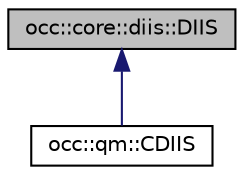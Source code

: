 digraph "occ::core::diis::DIIS"
{
 // LATEX_PDF_SIZE
  bgcolor="transparent";
  edge [fontname="Helvetica",fontsize="10",labelfontname="Helvetica",labelfontsize="10"];
  node [fontname="Helvetica",fontsize="10",shape=record];
  Node1 [label="occ::core::diis::DIIS",height=0.2,width=0.4,color="black", fillcolor="grey75", style="filled", fontcolor="black",tooltip=" "];
  Node1 -> Node2 [dir="back",color="midnightblue",fontsize="10",style="solid",fontname="Helvetica"];
  Node2 [label="occ::qm::CDIIS",height=0.2,width=0.4,color="black",URL="$classocc_1_1qm_1_1CDIIS.html",tooltip=" "];
}
